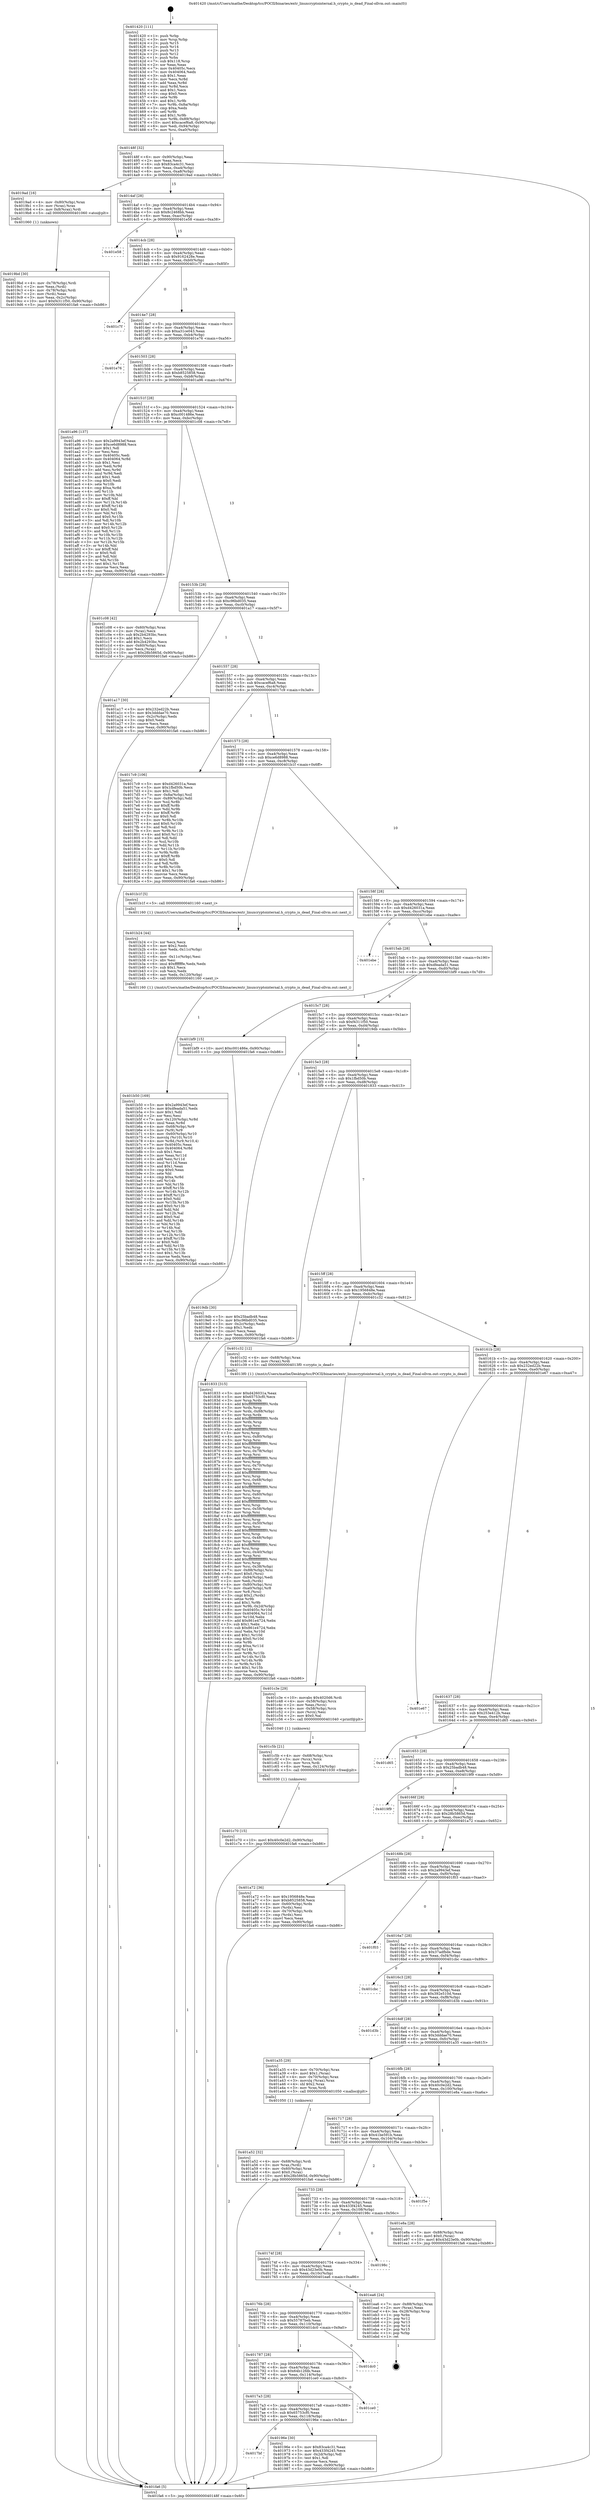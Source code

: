 digraph "0x401420" {
  label = "0x401420 (/mnt/c/Users/mathe/Desktop/tcc/POCII/binaries/extr_linuxcryptointernal.h_crypto_is_dead_Final-ollvm.out::main(0))"
  labelloc = "t"
  node[shape=record]

  Entry [label="",width=0.3,height=0.3,shape=circle,fillcolor=black,style=filled]
  "0x40148f" [label="{
     0x40148f [32]\l
     | [instrs]\l
     &nbsp;&nbsp;0x40148f \<+6\>: mov -0x90(%rbp),%eax\l
     &nbsp;&nbsp;0x401495 \<+2\>: mov %eax,%ecx\l
     &nbsp;&nbsp;0x401497 \<+6\>: sub $0x83ca4c31,%ecx\l
     &nbsp;&nbsp;0x40149d \<+6\>: mov %eax,-0xa4(%rbp)\l
     &nbsp;&nbsp;0x4014a3 \<+6\>: mov %ecx,-0xa8(%rbp)\l
     &nbsp;&nbsp;0x4014a9 \<+6\>: je 00000000004019ad \<main+0x58d\>\l
  }"]
  "0x4019ad" [label="{
     0x4019ad [16]\l
     | [instrs]\l
     &nbsp;&nbsp;0x4019ad \<+4\>: mov -0x80(%rbp),%rax\l
     &nbsp;&nbsp;0x4019b1 \<+3\>: mov (%rax),%rax\l
     &nbsp;&nbsp;0x4019b4 \<+4\>: mov 0x8(%rax),%rdi\l
     &nbsp;&nbsp;0x4019b8 \<+5\>: call 0000000000401060 \<atoi@plt\>\l
     | [calls]\l
     &nbsp;&nbsp;0x401060 \{1\} (unknown)\l
  }"]
  "0x4014af" [label="{
     0x4014af [28]\l
     | [instrs]\l
     &nbsp;&nbsp;0x4014af \<+5\>: jmp 00000000004014b4 \<main+0x94\>\l
     &nbsp;&nbsp;0x4014b4 \<+6\>: mov -0xa4(%rbp),%eax\l
     &nbsp;&nbsp;0x4014ba \<+5\>: sub $0x8c2468bb,%eax\l
     &nbsp;&nbsp;0x4014bf \<+6\>: mov %eax,-0xac(%rbp)\l
     &nbsp;&nbsp;0x4014c5 \<+6\>: je 0000000000401e58 \<main+0xa38\>\l
  }"]
  Exit [label="",width=0.3,height=0.3,shape=circle,fillcolor=black,style=filled,peripheries=2]
  "0x401e58" [label="{
     0x401e58\l
  }", style=dashed]
  "0x4014cb" [label="{
     0x4014cb [28]\l
     | [instrs]\l
     &nbsp;&nbsp;0x4014cb \<+5\>: jmp 00000000004014d0 \<main+0xb0\>\l
     &nbsp;&nbsp;0x4014d0 \<+6\>: mov -0xa4(%rbp),%eax\l
     &nbsp;&nbsp;0x4014d6 \<+5\>: sub $0x9162428e,%eax\l
     &nbsp;&nbsp;0x4014db \<+6\>: mov %eax,-0xb0(%rbp)\l
     &nbsp;&nbsp;0x4014e1 \<+6\>: je 0000000000401c7f \<main+0x85f\>\l
  }"]
  "0x401c70" [label="{
     0x401c70 [15]\l
     | [instrs]\l
     &nbsp;&nbsp;0x401c70 \<+10\>: movl $0x40c0e2d2,-0x90(%rbp)\l
     &nbsp;&nbsp;0x401c7a \<+5\>: jmp 0000000000401fa6 \<main+0xb86\>\l
  }"]
  "0x401c7f" [label="{
     0x401c7f\l
  }", style=dashed]
  "0x4014e7" [label="{
     0x4014e7 [28]\l
     | [instrs]\l
     &nbsp;&nbsp;0x4014e7 \<+5\>: jmp 00000000004014ec \<main+0xcc\>\l
     &nbsp;&nbsp;0x4014ec \<+6\>: mov -0xa4(%rbp),%eax\l
     &nbsp;&nbsp;0x4014f2 \<+5\>: sub $0xa31ce043,%eax\l
     &nbsp;&nbsp;0x4014f7 \<+6\>: mov %eax,-0xb4(%rbp)\l
     &nbsp;&nbsp;0x4014fd \<+6\>: je 0000000000401e76 \<main+0xa56\>\l
  }"]
  "0x401c5b" [label="{
     0x401c5b [21]\l
     | [instrs]\l
     &nbsp;&nbsp;0x401c5b \<+4\>: mov -0x68(%rbp),%rcx\l
     &nbsp;&nbsp;0x401c5f \<+3\>: mov (%rcx),%rcx\l
     &nbsp;&nbsp;0x401c62 \<+3\>: mov %rcx,%rdi\l
     &nbsp;&nbsp;0x401c65 \<+6\>: mov %eax,-0x124(%rbp)\l
     &nbsp;&nbsp;0x401c6b \<+5\>: call 0000000000401030 \<free@plt\>\l
     | [calls]\l
     &nbsp;&nbsp;0x401030 \{1\} (unknown)\l
  }"]
  "0x401e76" [label="{
     0x401e76\l
  }", style=dashed]
  "0x401503" [label="{
     0x401503 [28]\l
     | [instrs]\l
     &nbsp;&nbsp;0x401503 \<+5\>: jmp 0000000000401508 \<main+0xe8\>\l
     &nbsp;&nbsp;0x401508 \<+6\>: mov -0xa4(%rbp),%eax\l
     &nbsp;&nbsp;0x40150e \<+5\>: sub $0xb8525858,%eax\l
     &nbsp;&nbsp;0x401513 \<+6\>: mov %eax,-0xb8(%rbp)\l
     &nbsp;&nbsp;0x401519 \<+6\>: je 0000000000401a96 \<main+0x676\>\l
  }"]
  "0x401c3e" [label="{
     0x401c3e [29]\l
     | [instrs]\l
     &nbsp;&nbsp;0x401c3e \<+10\>: movabs $0x4020d6,%rdi\l
     &nbsp;&nbsp;0x401c48 \<+4\>: mov -0x58(%rbp),%rcx\l
     &nbsp;&nbsp;0x401c4c \<+2\>: mov %eax,(%rcx)\l
     &nbsp;&nbsp;0x401c4e \<+4\>: mov -0x58(%rbp),%rcx\l
     &nbsp;&nbsp;0x401c52 \<+2\>: mov (%rcx),%esi\l
     &nbsp;&nbsp;0x401c54 \<+2\>: mov $0x0,%al\l
     &nbsp;&nbsp;0x401c56 \<+5\>: call 0000000000401040 \<printf@plt\>\l
     | [calls]\l
     &nbsp;&nbsp;0x401040 \{1\} (unknown)\l
  }"]
  "0x401a96" [label="{
     0x401a96 [137]\l
     | [instrs]\l
     &nbsp;&nbsp;0x401a96 \<+5\>: mov $0x2a9943ef,%eax\l
     &nbsp;&nbsp;0x401a9b \<+5\>: mov $0xce6d8988,%ecx\l
     &nbsp;&nbsp;0x401aa0 \<+2\>: mov $0x1,%dl\l
     &nbsp;&nbsp;0x401aa2 \<+2\>: xor %esi,%esi\l
     &nbsp;&nbsp;0x401aa4 \<+7\>: mov 0x40405c,%edi\l
     &nbsp;&nbsp;0x401aab \<+8\>: mov 0x404064,%r8d\l
     &nbsp;&nbsp;0x401ab3 \<+3\>: sub $0x1,%esi\l
     &nbsp;&nbsp;0x401ab6 \<+3\>: mov %edi,%r9d\l
     &nbsp;&nbsp;0x401ab9 \<+3\>: add %esi,%r9d\l
     &nbsp;&nbsp;0x401abc \<+4\>: imul %r9d,%edi\l
     &nbsp;&nbsp;0x401ac0 \<+3\>: and $0x1,%edi\l
     &nbsp;&nbsp;0x401ac3 \<+3\>: cmp $0x0,%edi\l
     &nbsp;&nbsp;0x401ac6 \<+4\>: sete %r10b\l
     &nbsp;&nbsp;0x401aca \<+4\>: cmp $0xa,%r8d\l
     &nbsp;&nbsp;0x401ace \<+4\>: setl %r11b\l
     &nbsp;&nbsp;0x401ad2 \<+3\>: mov %r10b,%bl\l
     &nbsp;&nbsp;0x401ad5 \<+3\>: xor $0xff,%bl\l
     &nbsp;&nbsp;0x401ad8 \<+3\>: mov %r11b,%r14b\l
     &nbsp;&nbsp;0x401adb \<+4\>: xor $0xff,%r14b\l
     &nbsp;&nbsp;0x401adf \<+3\>: xor $0x0,%dl\l
     &nbsp;&nbsp;0x401ae2 \<+3\>: mov %bl,%r15b\l
     &nbsp;&nbsp;0x401ae5 \<+4\>: and $0x0,%r15b\l
     &nbsp;&nbsp;0x401ae9 \<+3\>: and %dl,%r10b\l
     &nbsp;&nbsp;0x401aec \<+3\>: mov %r14b,%r12b\l
     &nbsp;&nbsp;0x401aef \<+4\>: and $0x0,%r12b\l
     &nbsp;&nbsp;0x401af3 \<+3\>: and %dl,%r11b\l
     &nbsp;&nbsp;0x401af6 \<+3\>: or %r10b,%r15b\l
     &nbsp;&nbsp;0x401af9 \<+3\>: or %r11b,%r12b\l
     &nbsp;&nbsp;0x401afc \<+3\>: xor %r12b,%r15b\l
     &nbsp;&nbsp;0x401aff \<+3\>: or %r14b,%bl\l
     &nbsp;&nbsp;0x401b02 \<+3\>: xor $0xff,%bl\l
     &nbsp;&nbsp;0x401b05 \<+3\>: or $0x0,%dl\l
     &nbsp;&nbsp;0x401b08 \<+2\>: and %dl,%bl\l
     &nbsp;&nbsp;0x401b0a \<+3\>: or %bl,%r15b\l
     &nbsp;&nbsp;0x401b0d \<+4\>: test $0x1,%r15b\l
     &nbsp;&nbsp;0x401b11 \<+3\>: cmovne %ecx,%eax\l
     &nbsp;&nbsp;0x401b14 \<+6\>: mov %eax,-0x90(%rbp)\l
     &nbsp;&nbsp;0x401b1a \<+5\>: jmp 0000000000401fa6 \<main+0xb86\>\l
  }"]
  "0x40151f" [label="{
     0x40151f [28]\l
     | [instrs]\l
     &nbsp;&nbsp;0x40151f \<+5\>: jmp 0000000000401524 \<main+0x104\>\l
     &nbsp;&nbsp;0x401524 \<+6\>: mov -0xa4(%rbp),%eax\l
     &nbsp;&nbsp;0x40152a \<+5\>: sub $0xc001486e,%eax\l
     &nbsp;&nbsp;0x40152f \<+6\>: mov %eax,-0xbc(%rbp)\l
     &nbsp;&nbsp;0x401535 \<+6\>: je 0000000000401c08 \<main+0x7e8\>\l
  }"]
  "0x401b50" [label="{
     0x401b50 [169]\l
     | [instrs]\l
     &nbsp;&nbsp;0x401b50 \<+5\>: mov $0x2a9943ef,%ecx\l
     &nbsp;&nbsp;0x401b55 \<+5\>: mov $0xdfeada51,%edx\l
     &nbsp;&nbsp;0x401b5a \<+3\>: mov $0x1,%dil\l
     &nbsp;&nbsp;0x401b5d \<+2\>: xor %esi,%esi\l
     &nbsp;&nbsp;0x401b5f \<+7\>: mov -0x120(%rbp),%r8d\l
     &nbsp;&nbsp;0x401b66 \<+4\>: imul %eax,%r8d\l
     &nbsp;&nbsp;0x401b6a \<+4\>: mov -0x68(%rbp),%r9\l
     &nbsp;&nbsp;0x401b6e \<+3\>: mov (%r9),%r9\l
     &nbsp;&nbsp;0x401b71 \<+4\>: mov -0x60(%rbp),%r10\l
     &nbsp;&nbsp;0x401b75 \<+3\>: movslq (%r10),%r10\l
     &nbsp;&nbsp;0x401b78 \<+4\>: mov %r8d,(%r9,%r10,4)\l
     &nbsp;&nbsp;0x401b7c \<+7\>: mov 0x40405c,%eax\l
     &nbsp;&nbsp;0x401b83 \<+8\>: mov 0x404064,%r8d\l
     &nbsp;&nbsp;0x401b8b \<+3\>: sub $0x1,%esi\l
     &nbsp;&nbsp;0x401b8e \<+3\>: mov %eax,%r11d\l
     &nbsp;&nbsp;0x401b91 \<+3\>: add %esi,%r11d\l
     &nbsp;&nbsp;0x401b94 \<+4\>: imul %r11d,%eax\l
     &nbsp;&nbsp;0x401b98 \<+3\>: and $0x1,%eax\l
     &nbsp;&nbsp;0x401b9b \<+3\>: cmp $0x0,%eax\l
     &nbsp;&nbsp;0x401b9e \<+3\>: sete %bl\l
     &nbsp;&nbsp;0x401ba1 \<+4\>: cmp $0xa,%r8d\l
     &nbsp;&nbsp;0x401ba5 \<+4\>: setl %r14b\l
     &nbsp;&nbsp;0x401ba9 \<+3\>: mov %bl,%r15b\l
     &nbsp;&nbsp;0x401bac \<+4\>: xor $0xff,%r15b\l
     &nbsp;&nbsp;0x401bb0 \<+3\>: mov %r14b,%r12b\l
     &nbsp;&nbsp;0x401bb3 \<+4\>: xor $0xff,%r12b\l
     &nbsp;&nbsp;0x401bb7 \<+4\>: xor $0x0,%dil\l
     &nbsp;&nbsp;0x401bbb \<+3\>: mov %r15b,%r13b\l
     &nbsp;&nbsp;0x401bbe \<+4\>: and $0x0,%r13b\l
     &nbsp;&nbsp;0x401bc2 \<+3\>: and %dil,%bl\l
     &nbsp;&nbsp;0x401bc5 \<+3\>: mov %r12b,%al\l
     &nbsp;&nbsp;0x401bc8 \<+2\>: and $0x0,%al\l
     &nbsp;&nbsp;0x401bca \<+3\>: and %dil,%r14b\l
     &nbsp;&nbsp;0x401bcd \<+3\>: or %bl,%r13b\l
     &nbsp;&nbsp;0x401bd0 \<+3\>: or %r14b,%al\l
     &nbsp;&nbsp;0x401bd3 \<+3\>: xor %al,%r13b\l
     &nbsp;&nbsp;0x401bd6 \<+3\>: or %r12b,%r15b\l
     &nbsp;&nbsp;0x401bd9 \<+4\>: xor $0xff,%r15b\l
     &nbsp;&nbsp;0x401bdd \<+4\>: or $0x0,%dil\l
     &nbsp;&nbsp;0x401be1 \<+3\>: and %dil,%r15b\l
     &nbsp;&nbsp;0x401be4 \<+3\>: or %r15b,%r13b\l
     &nbsp;&nbsp;0x401be7 \<+4\>: test $0x1,%r13b\l
     &nbsp;&nbsp;0x401beb \<+3\>: cmovne %edx,%ecx\l
     &nbsp;&nbsp;0x401bee \<+6\>: mov %ecx,-0x90(%rbp)\l
     &nbsp;&nbsp;0x401bf4 \<+5\>: jmp 0000000000401fa6 \<main+0xb86\>\l
  }"]
  "0x401c08" [label="{
     0x401c08 [42]\l
     | [instrs]\l
     &nbsp;&nbsp;0x401c08 \<+4\>: mov -0x60(%rbp),%rax\l
     &nbsp;&nbsp;0x401c0c \<+2\>: mov (%rax),%ecx\l
     &nbsp;&nbsp;0x401c0e \<+6\>: sub $0x2b4293bc,%ecx\l
     &nbsp;&nbsp;0x401c14 \<+3\>: add $0x1,%ecx\l
     &nbsp;&nbsp;0x401c17 \<+6\>: add $0x2b4293bc,%ecx\l
     &nbsp;&nbsp;0x401c1d \<+4\>: mov -0x60(%rbp),%rax\l
     &nbsp;&nbsp;0x401c21 \<+2\>: mov %ecx,(%rax)\l
     &nbsp;&nbsp;0x401c23 \<+10\>: movl $0x28b5865d,-0x90(%rbp)\l
     &nbsp;&nbsp;0x401c2d \<+5\>: jmp 0000000000401fa6 \<main+0xb86\>\l
  }"]
  "0x40153b" [label="{
     0x40153b [28]\l
     | [instrs]\l
     &nbsp;&nbsp;0x40153b \<+5\>: jmp 0000000000401540 \<main+0x120\>\l
     &nbsp;&nbsp;0x401540 \<+6\>: mov -0xa4(%rbp),%eax\l
     &nbsp;&nbsp;0x401546 \<+5\>: sub $0xc96bd035,%eax\l
     &nbsp;&nbsp;0x40154b \<+6\>: mov %eax,-0xc0(%rbp)\l
     &nbsp;&nbsp;0x401551 \<+6\>: je 0000000000401a17 \<main+0x5f7\>\l
  }"]
  "0x401b24" [label="{
     0x401b24 [44]\l
     | [instrs]\l
     &nbsp;&nbsp;0x401b24 \<+2\>: xor %ecx,%ecx\l
     &nbsp;&nbsp;0x401b26 \<+5\>: mov $0x2,%edx\l
     &nbsp;&nbsp;0x401b2b \<+6\>: mov %edx,-0x11c(%rbp)\l
     &nbsp;&nbsp;0x401b31 \<+1\>: cltd\l
     &nbsp;&nbsp;0x401b32 \<+6\>: mov -0x11c(%rbp),%esi\l
     &nbsp;&nbsp;0x401b38 \<+2\>: idiv %esi\l
     &nbsp;&nbsp;0x401b3a \<+6\>: imul $0xfffffffe,%edx,%edx\l
     &nbsp;&nbsp;0x401b40 \<+3\>: sub $0x1,%ecx\l
     &nbsp;&nbsp;0x401b43 \<+2\>: sub %ecx,%edx\l
     &nbsp;&nbsp;0x401b45 \<+6\>: mov %edx,-0x120(%rbp)\l
     &nbsp;&nbsp;0x401b4b \<+5\>: call 0000000000401160 \<next_i\>\l
     | [calls]\l
     &nbsp;&nbsp;0x401160 \{1\} (/mnt/c/Users/mathe/Desktop/tcc/POCII/binaries/extr_linuxcryptointernal.h_crypto_is_dead_Final-ollvm.out::next_i)\l
  }"]
  "0x401a17" [label="{
     0x401a17 [30]\l
     | [instrs]\l
     &nbsp;&nbsp;0x401a17 \<+5\>: mov $0x232ed22b,%eax\l
     &nbsp;&nbsp;0x401a1c \<+5\>: mov $0x3dddae70,%ecx\l
     &nbsp;&nbsp;0x401a21 \<+3\>: mov -0x2c(%rbp),%edx\l
     &nbsp;&nbsp;0x401a24 \<+3\>: cmp $0x0,%edx\l
     &nbsp;&nbsp;0x401a27 \<+3\>: cmove %ecx,%eax\l
     &nbsp;&nbsp;0x401a2a \<+6\>: mov %eax,-0x90(%rbp)\l
     &nbsp;&nbsp;0x401a30 \<+5\>: jmp 0000000000401fa6 \<main+0xb86\>\l
  }"]
  "0x401557" [label="{
     0x401557 [28]\l
     | [instrs]\l
     &nbsp;&nbsp;0x401557 \<+5\>: jmp 000000000040155c \<main+0x13c\>\l
     &nbsp;&nbsp;0x40155c \<+6\>: mov -0xa4(%rbp),%eax\l
     &nbsp;&nbsp;0x401562 \<+5\>: sub $0xcacef6a8,%eax\l
     &nbsp;&nbsp;0x401567 \<+6\>: mov %eax,-0xc4(%rbp)\l
     &nbsp;&nbsp;0x40156d \<+6\>: je 00000000004017c9 \<main+0x3a9\>\l
  }"]
  "0x401a52" [label="{
     0x401a52 [32]\l
     | [instrs]\l
     &nbsp;&nbsp;0x401a52 \<+4\>: mov -0x68(%rbp),%rdi\l
     &nbsp;&nbsp;0x401a56 \<+3\>: mov %rax,(%rdi)\l
     &nbsp;&nbsp;0x401a59 \<+4\>: mov -0x60(%rbp),%rax\l
     &nbsp;&nbsp;0x401a5d \<+6\>: movl $0x0,(%rax)\l
     &nbsp;&nbsp;0x401a63 \<+10\>: movl $0x28b5865d,-0x90(%rbp)\l
     &nbsp;&nbsp;0x401a6d \<+5\>: jmp 0000000000401fa6 \<main+0xb86\>\l
  }"]
  "0x4017c9" [label="{
     0x4017c9 [106]\l
     | [instrs]\l
     &nbsp;&nbsp;0x4017c9 \<+5\>: mov $0xd426031a,%eax\l
     &nbsp;&nbsp;0x4017ce \<+5\>: mov $0x1fbd50b,%ecx\l
     &nbsp;&nbsp;0x4017d3 \<+2\>: mov $0x1,%dl\l
     &nbsp;&nbsp;0x4017d5 \<+7\>: mov -0x8a(%rbp),%sil\l
     &nbsp;&nbsp;0x4017dc \<+7\>: mov -0x89(%rbp),%dil\l
     &nbsp;&nbsp;0x4017e3 \<+3\>: mov %sil,%r8b\l
     &nbsp;&nbsp;0x4017e6 \<+4\>: xor $0xff,%r8b\l
     &nbsp;&nbsp;0x4017ea \<+3\>: mov %dil,%r9b\l
     &nbsp;&nbsp;0x4017ed \<+4\>: xor $0xff,%r9b\l
     &nbsp;&nbsp;0x4017f1 \<+3\>: xor $0x0,%dl\l
     &nbsp;&nbsp;0x4017f4 \<+3\>: mov %r8b,%r10b\l
     &nbsp;&nbsp;0x4017f7 \<+4\>: and $0x0,%r10b\l
     &nbsp;&nbsp;0x4017fb \<+3\>: and %dl,%sil\l
     &nbsp;&nbsp;0x4017fe \<+3\>: mov %r9b,%r11b\l
     &nbsp;&nbsp;0x401801 \<+4\>: and $0x0,%r11b\l
     &nbsp;&nbsp;0x401805 \<+3\>: and %dl,%dil\l
     &nbsp;&nbsp;0x401808 \<+3\>: or %sil,%r10b\l
     &nbsp;&nbsp;0x40180b \<+3\>: or %dil,%r11b\l
     &nbsp;&nbsp;0x40180e \<+3\>: xor %r11b,%r10b\l
     &nbsp;&nbsp;0x401811 \<+3\>: or %r9b,%r8b\l
     &nbsp;&nbsp;0x401814 \<+4\>: xor $0xff,%r8b\l
     &nbsp;&nbsp;0x401818 \<+3\>: or $0x0,%dl\l
     &nbsp;&nbsp;0x40181b \<+3\>: and %dl,%r8b\l
     &nbsp;&nbsp;0x40181e \<+3\>: or %r8b,%r10b\l
     &nbsp;&nbsp;0x401821 \<+4\>: test $0x1,%r10b\l
     &nbsp;&nbsp;0x401825 \<+3\>: cmovne %ecx,%eax\l
     &nbsp;&nbsp;0x401828 \<+6\>: mov %eax,-0x90(%rbp)\l
     &nbsp;&nbsp;0x40182e \<+5\>: jmp 0000000000401fa6 \<main+0xb86\>\l
  }"]
  "0x401573" [label="{
     0x401573 [28]\l
     | [instrs]\l
     &nbsp;&nbsp;0x401573 \<+5\>: jmp 0000000000401578 \<main+0x158\>\l
     &nbsp;&nbsp;0x401578 \<+6\>: mov -0xa4(%rbp),%eax\l
     &nbsp;&nbsp;0x40157e \<+5\>: sub $0xce6d8988,%eax\l
     &nbsp;&nbsp;0x401583 \<+6\>: mov %eax,-0xc8(%rbp)\l
     &nbsp;&nbsp;0x401589 \<+6\>: je 0000000000401b1f \<main+0x6ff\>\l
  }"]
  "0x401fa6" [label="{
     0x401fa6 [5]\l
     | [instrs]\l
     &nbsp;&nbsp;0x401fa6 \<+5\>: jmp 000000000040148f \<main+0x6f\>\l
  }"]
  "0x401420" [label="{
     0x401420 [111]\l
     | [instrs]\l
     &nbsp;&nbsp;0x401420 \<+1\>: push %rbp\l
     &nbsp;&nbsp;0x401421 \<+3\>: mov %rsp,%rbp\l
     &nbsp;&nbsp;0x401424 \<+2\>: push %r15\l
     &nbsp;&nbsp;0x401426 \<+2\>: push %r14\l
     &nbsp;&nbsp;0x401428 \<+2\>: push %r13\l
     &nbsp;&nbsp;0x40142a \<+2\>: push %r12\l
     &nbsp;&nbsp;0x40142c \<+1\>: push %rbx\l
     &nbsp;&nbsp;0x40142d \<+7\>: sub $0x118,%rsp\l
     &nbsp;&nbsp;0x401434 \<+2\>: xor %eax,%eax\l
     &nbsp;&nbsp;0x401436 \<+7\>: mov 0x40405c,%ecx\l
     &nbsp;&nbsp;0x40143d \<+7\>: mov 0x404064,%edx\l
     &nbsp;&nbsp;0x401444 \<+3\>: sub $0x1,%eax\l
     &nbsp;&nbsp;0x401447 \<+3\>: mov %ecx,%r8d\l
     &nbsp;&nbsp;0x40144a \<+3\>: add %eax,%r8d\l
     &nbsp;&nbsp;0x40144d \<+4\>: imul %r8d,%ecx\l
     &nbsp;&nbsp;0x401451 \<+3\>: and $0x1,%ecx\l
     &nbsp;&nbsp;0x401454 \<+3\>: cmp $0x0,%ecx\l
     &nbsp;&nbsp;0x401457 \<+4\>: sete %r9b\l
     &nbsp;&nbsp;0x40145b \<+4\>: and $0x1,%r9b\l
     &nbsp;&nbsp;0x40145f \<+7\>: mov %r9b,-0x8a(%rbp)\l
     &nbsp;&nbsp;0x401466 \<+3\>: cmp $0xa,%edx\l
     &nbsp;&nbsp;0x401469 \<+4\>: setl %r9b\l
     &nbsp;&nbsp;0x40146d \<+4\>: and $0x1,%r9b\l
     &nbsp;&nbsp;0x401471 \<+7\>: mov %r9b,-0x89(%rbp)\l
     &nbsp;&nbsp;0x401478 \<+10\>: movl $0xcacef6a8,-0x90(%rbp)\l
     &nbsp;&nbsp;0x401482 \<+6\>: mov %edi,-0x94(%rbp)\l
     &nbsp;&nbsp;0x401488 \<+7\>: mov %rsi,-0xa0(%rbp)\l
  }"]
  "0x4019bd" [label="{
     0x4019bd [30]\l
     | [instrs]\l
     &nbsp;&nbsp;0x4019bd \<+4\>: mov -0x78(%rbp),%rdi\l
     &nbsp;&nbsp;0x4019c1 \<+2\>: mov %eax,(%rdi)\l
     &nbsp;&nbsp;0x4019c3 \<+4\>: mov -0x78(%rbp),%rdi\l
     &nbsp;&nbsp;0x4019c7 \<+2\>: mov (%rdi),%eax\l
     &nbsp;&nbsp;0x4019c9 \<+3\>: mov %eax,-0x2c(%rbp)\l
     &nbsp;&nbsp;0x4019cc \<+10\>: movl $0xf4311f50,-0x90(%rbp)\l
     &nbsp;&nbsp;0x4019d6 \<+5\>: jmp 0000000000401fa6 \<main+0xb86\>\l
  }"]
  "0x401b1f" [label="{
     0x401b1f [5]\l
     | [instrs]\l
     &nbsp;&nbsp;0x401b1f \<+5\>: call 0000000000401160 \<next_i\>\l
     | [calls]\l
     &nbsp;&nbsp;0x401160 \{1\} (/mnt/c/Users/mathe/Desktop/tcc/POCII/binaries/extr_linuxcryptointernal.h_crypto_is_dead_Final-ollvm.out::next_i)\l
  }"]
  "0x40158f" [label="{
     0x40158f [28]\l
     | [instrs]\l
     &nbsp;&nbsp;0x40158f \<+5\>: jmp 0000000000401594 \<main+0x174\>\l
     &nbsp;&nbsp;0x401594 \<+6\>: mov -0xa4(%rbp),%eax\l
     &nbsp;&nbsp;0x40159a \<+5\>: sub $0xd426031a,%eax\l
     &nbsp;&nbsp;0x40159f \<+6\>: mov %eax,-0xcc(%rbp)\l
     &nbsp;&nbsp;0x4015a5 \<+6\>: je 0000000000401ebe \<main+0xa9e\>\l
  }"]
  "0x4017bf" [label="{
     0x4017bf\l
  }", style=dashed]
  "0x401ebe" [label="{
     0x401ebe\l
  }", style=dashed]
  "0x4015ab" [label="{
     0x4015ab [28]\l
     | [instrs]\l
     &nbsp;&nbsp;0x4015ab \<+5\>: jmp 00000000004015b0 \<main+0x190\>\l
     &nbsp;&nbsp;0x4015b0 \<+6\>: mov -0xa4(%rbp),%eax\l
     &nbsp;&nbsp;0x4015b6 \<+5\>: sub $0xdfeada51,%eax\l
     &nbsp;&nbsp;0x4015bb \<+6\>: mov %eax,-0xd0(%rbp)\l
     &nbsp;&nbsp;0x4015c1 \<+6\>: je 0000000000401bf9 \<main+0x7d9\>\l
  }"]
  "0x40196e" [label="{
     0x40196e [30]\l
     | [instrs]\l
     &nbsp;&nbsp;0x40196e \<+5\>: mov $0x83ca4c31,%eax\l
     &nbsp;&nbsp;0x401973 \<+5\>: mov $0x433f4245,%ecx\l
     &nbsp;&nbsp;0x401978 \<+3\>: mov -0x2d(%rbp),%dl\l
     &nbsp;&nbsp;0x40197b \<+3\>: test $0x1,%dl\l
     &nbsp;&nbsp;0x40197e \<+3\>: cmovne %ecx,%eax\l
     &nbsp;&nbsp;0x401981 \<+6\>: mov %eax,-0x90(%rbp)\l
     &nbsp;&nbsp;0x401987 \<+5\>: jmp 0000000000401fa6 \<main+0xb86\>\l
  }"]
  "0x401bf9" [label="{
     0x401bf9 [15]\l
     | [instrs]\l
     &nbsp;&nbsp;0x401bf9 \<+10\>: movl $0xc001486e,-0x90(%rbp)\l
     &nbsp;&nbsp;0x401c03 \<+5\>: jmp 0000000000401fa6 \<main+0xb86\>\l
  }"]
  "0x4015c7" [label="{
     0x4015c7 [28]\l
     | [instrs]\l
     &nbsp;&nbsp;0x4015c7 \<+5\>: jmp 00000000004015cc \<main+0x1ac\>\l
     &nbsp;&nbsp;0x4015cc \<+6\>: mov -0xa4(%rbp),%eax\l
     &nbsp;&nbsp;0x4015d2 \<+5\>: sub $0xf4311f50,%eax\l
     &nbsp;&nbsp;0x4015d7 \<+6\>: mov %eax,-0xd4(%rbp)\l
     &nbsp;&nbsp;0x4015dd \<+6\>: je 00000000004019db \<main+0x5bb\>\l
  }"]
  "0x4017a3" [label="{
     0x4017a3 [28]\l
     | [instrs]\l
     &nbsp;&nbsp;0x4017a3 \<+5\>: jmp 00000000004017a8 \<main+0x388\>\l
     &nbsp;&nbsp;0x4017a8 \<+6\>: mov -0xa4(%rbp),%eax\l
     &nbsp;&nbsp;0x4017ae \<+5\>: sub $0x65753cf0,%eax\l
     &nbsp;&nbsp;0x4017b3 \<+6\>: mov %eax,-0x118(%rbp)\l
     &nbsp;&nbsp;0x4017b9 \<+6\>: je 000000000040196e \<main+0x54e\>\l
  }"]
  "0x4019db" [label="{
     0x4019db [30]\l
     | [instrs]\l
     &nbsp;&nbsp;0x4019db \<+5\>: mov $0x25badb48,%eax\l
     &nbsp;&nbsp;0x4019e0 \<+5\>: mov $0xc96bd035,%ecx\l
     &nbsp;&nbsp;0x4019e5 \<+3\>: mov -0x2c(%rbp),%edx\l
     &nbsp;&nbsp;0x4019e8 \<+3\>: cmp $0x1,%edx\l
     &nbsp;&nbsp;0x4019eb \<+3\>: cmovl %ecx,%eax\l
     &nbsp;&nbsp;0x4019ee \<+6\>: mov %eax,-0x90(%rbp)\l
     &nbsp;&nbsp;0x4019f4 \<+5\>: jmp 0000000000401fa6 \<main+0xb86\>\l
  }"]
  "0x4015e3" [label="{
     0x4015e3 [28]\l
     | [instrs]\l
     &nbsp;&nbsp;0x4015e3 \<+5\>: jmp 00000000004015e8 \<main+0x1c8\>\l
     &nbsp;&nbsp;0x4015e8 \<+6\>: mov -0xa4(%rbp),%eax\l
     &nbsp;&nbsp;0x4015ee \<+5\>: sub $0x1fbd50b,%eax\l
     &nbsp;&nbsp;0x4015f3 \<+6\>: mov %eax,-0xd8(%rbp)\l
     &nbsp;&nbsp;0x4015f9 \<+6\>: je 0000000000401833 \<main+0x413\>\l
  }"]
  "0x401ce0" [label="{
     0x401ce0\l
  }", style=dashed]
  "0x401833" [label="{
     0x401833 [315]\l
     | [instrs]\l
     &nbsp;&nbsp;0x401833 \<+5\>: mov $0xd426031a,%eax\l
     &nbsp;&nbsp;0x401838 \<+5\>: mov $0x65753cf0,%ecx\l
     &nbsp;&nbsp;0x40183d \<+3\>: mov %rsp,%rdx\l
     &nbsp;&nbsp;0x401840 \<+4\>: add $0xfffffffffffffff0,%rdx\l
     &nbsp;&nbsp;0x401844 \<+3\>: mov %rdx,%rsp\l
     &nbsp;&nbsp;0x401847 \<+7\>: mov %rdx,-0x88(%rbp)\l
     &nbsp;&nbsp;0x40184e \<+3\>: mov %rsp,%rdx\l
     &nbsp;&nbsp;0x401851 \<+4\>: add $0xfffffffffffffff0,%rdx\l
     &nbsp;&nbsp;0x401855 \<+3\>: mov %rdx,%rsp\l
     &nbsp;&nbsp;0x401858 \<+3\>: mov %rsp,%rsi\l
     &nbsp;&nbsp;0x40185b \<+4\>: add $0xfffffffffffffff0,%rsi\l
     &nbsp;&nbsp;0x40185f \<+3\>: mov %rsi,%rsp\l
     &nbsp;&nbsp;0x401862 \<+4\>: mov %rsi,-0x80(%rbp)\l
     &nbsp;&nbsp;0x401866 \<+3\>: mov %rsp,%rsi\l
     &nbsp;&nbsp;0x401869 \<+4\>: add $0xfffffffffffffff0,%rsi\l
     &nbsp;&nbsp;0x40186d \<+3\>: mov %rsi,%rsp\l
     &nbsp;&nbsp;0x401870 \<+4\>: mov %rsi,-0x78(%rbp)\l
     &nbsp;&nbsp;0x401874 \<+3\>: mov %rsp,%rsi\l
     &nbsp;&nbsp;0x401877 \<+4\>: add $0xfffffffffffffff0,%rsi\l
     &nbsp;&nbsp;0x40187b \<+3\>: mov %rsi,%rsp\l
     &nbsp;&nbsp;0x40187e \<+4\>: mov %rsi,-0x70(%rbp)\l
     &nbsp;&nbsp;0x401882 \<+3\>: mov %rsp,%rsi\l
     &nbsp;&nbsp;0x401885 \<+4\>: add $0xfffffffffffffff0,%rsi\l
     &nbsp;&nbsp;0x401889 \<+3\>: mov %rsi,%rsp\l
     &nbsp;&nbsp;0x40188c \<+4\>: mov %rsi,-0x68(%rbp)\l
     &nbsp;&nbsp;0x401890 \<+3\>: mov %rsp,%rsi\l
     &nbsp;&nbsp;0x401893 \<+4\>: add $0xfffffffffffffff0,%rsi\l
     &nbsp;&nbsp;0x401897 \<+3\>: mov %rsi,%rsp\l
     &nbsp;&nbsp;0x40189a \<+4\>: mov %rsi,-0x60(%rbp)\l
     &nbsp;&nbsp;0x40189e \<+3\>: mov %rsp,%rsi\l
     &nbsp;&nbsp;0x4018a1 \<+4\>: add $0xfffffffffffffff0,%rsi\l
     &nbsp;&nbsp;0x4018a5 \<+3\>: mov %rsi,%rsp\l
     &nbsp;&nbsp;0x4018a8 \<+4\>: mov %rsi,-0x58(%rbp)\l
     &nbsp;&nbsp;0x4018ac \<+3\>: mov %rsp,%rsi\l
     &nbsp;&nbsp;0x4018af \<+4\>: add $0xfffffffffffffff0,%rsi\l
     &nbsp;&nbsp;0x4018b3 \<+3\>: mov %rsi,%rsp\l
     &nbsp;&nbsp;0x4018b6 \<+4\>: mov %rsi,-0x50(%rbp)\l
     &nbsp;&nbsp;0x4018ba \<+3\>: mov %rsp,%rsi\l
     &nbsp;&nbsp;0x4018bd \<+4\>: add $0xfffffffffffffff0,%rsi\l
     &nbsp;&nbsp;0x4018c1 \<+3\>: mov %rsi,%rsp\l
     &nbsp;&nbsp;0x4018c4 \<+4\>: mov %rsi,-0x48(%rbp)\l
     &nbsp;&nbsp;0x4018c8 \<+3\>: mov %rsp,%rsi\l
     &nbsp;&nbsp;0x4018cb \<+4\>: add $0xfffffffffffffff0,%rsi\l
     &nbsp;&nbsp;0x4018cf \<+3\>: mov %rsi,%rsp\l
     &nbsp;&nbsp;0x4018d2 \<+4\>: mov %rsi,-0x40(%rbp)\l
     &nbsp;&nbsp;0x4018d6 \<+3\>: mov %rsp,%rsi\l
     &nbsp;&nbsp;0x4018d9 \<+4\>: add $0xfffffffffffffff0,%rsi\l
     &nbsp;&nbsp;0x4018dd \<+3\>: mov %rsi,%rsp\l
     &nbsp;&nbsp;0x4018e0 \<+4\>: mov %rsi,-0x38(%rbp)\l
     &nbsp;&nbsp;0x4018e4 \<+7\>: mov -0x88(%rbp),%rsi\l
     &nbsp;&nbsp;0x4018eb \<+6\>: movl $0x0,(%rsi)\l
     &nbsp;&nbsp;0x4018f1 \<+6\>: mov -0x94(%rbp),%edi\l
     &nbsp;&nbsp;0x4018f7 \<+2\>: mov %edi,(%rdx)\l
     &nbsp;&nbsp;0x4018f9 \<+4\>: mov -0x80(%rbp),%rsi\l
     &nbsp;&nbsp;0x4018fd \<+7\>: mov -0xa0(%rbp),%r8\l
     &nbsp;&nbsp;0x401904 \<+3\>: mov %r8,(%rsi)\l
     &nbsp;&nbsp;0x401907 \<+3\>: cmpl $0x2,(%rdx)\l
     &nbsp;&nbsp;0x40190a \<+4\>: setne %r9b\l
     &nbsp;&nbsp;0x40190e \<+4\>: and $0x1,%r9b\l
     &nbsp;&nbsp;0x401912 \<+4\>: mov %r9b,-0x2d(%rbp)\l
     &nbsp;&nbsp;0x401916 \<+8\>: mov 0x40405c,%r10d\l
     &nbsp;&nbsp;0x40191e \<+8\>: mov 0x404064,%r11d\l
     &nbsp;&nbsp;0x401926 \<+3\>: mov %r10d,%ebx\l
     &nbsp;&nbsp;0x401929 \<+6\>: add $0x861e4724,%ebx\l
     &nbsp;&nbsp;0x40192f \<+3\>: sub $0x1,%ebx\l
     &nbsp;&nbsp;0x401932 \<+6\>: sub $0x861e4724,%ebx\l
     &nbsp;&nbsp;0x401938 \<+4\>: imul %ebx,%r10d\l
     &nbsp;&nbsp;0x40193c \<+4\>: and $0x1,%r10d\l
     &nbsp;&nbsp;0x401940 \<+4\>: cmp $0x0,%r10d\l
     &nbsp;&nbsp;0x401944 \<+4\>: sete %r9b\l
     &nbsp;&nbsp;0x401948 \<+4\>: cmp $0xa,%r11d\l
     &nbsp;&nbsp;0x40194c \<+4\>: setl %r14b\l
     &nbsp;&nbsp;0x401950 \<+3\>: mov %r9b,%r15b\l
     &nbsp;&nbsp;0x401953 \<+3\>: and %r14b,%r15b\l
     &nbsp;&nbsp;0x401956 \<+3\>: xor %r14b,%r9b\l
     &nbsp;&nbsp;0x401959 \<+3\>: or %r9b,%r15b\l
     &nbsp;&nbsp;0x40195c \<+4\>: test $0x1,%r15b\l
     &nbsp;&nbsp;0x401960 \<+3\>: cmovne %ecx,%eax\l
     &nbsp;&nbsp;0x401963 \<+6\>: mov %eax,-0x90(%rbp)\l
     &nbsp;&nbsp;0x401969 \<+5\>: jmp 0000000000401fa6 \<main+0xb86\>\l
  }"]
  "0x4015ff" [label="{
     0x4015ff [28]\l
     | [instrs]\l
     &nbsp;&nbsp;0x4015ff \<+5\>: jmp 0000000000401604 \<main+0x1e4\>\l
     &nbsp;&nbsp;0x401604 \<+6\>: mov -0xa4(%rbp),%eax\l
     &nbsp;&nbsp;0x40160a \<+5\>: sub $0x1956848e,%eax\l
     &nbsp;&nbsp;0x40160f \<+6\>: mov %eax,-0xdc(%rbp)\l
     &nbsp;&nbsp;0x401615 \<+6\>: je 0000000000401c32 \<main+0x812\>\l
  }"]
  "0x401787" [label="{
     0x401787 [28]\l
     | [instrs]\l
     &nbsp;&nbsp;0x401787 \<+5\>: jmp 000000000040178c \<main+0x36c\>\l
     &nbsp;&nbsp;0x40178c \<+6\>: mov -0xa4(%rbp),%eax\l
     &nbsp;&nbsp;0x401792 \<+5\>: sub $0x64b12fdb,%eax\l
     &nbsp;&nbsp;0x401797 \<+6\>: mov %eax,-0x114(%rbp)\l
     &nbsp;&nbsp;0x40179d \<+6\>: je 0000000000401ce0 \<main+0x8c0\>\l
  }"]
  "0x401dc0" [label="{
     0x401dc0\l
  }", style=dashed]
  "0x401c32" [label="{
     0x401c32 [12]\l
     | [instrs]\l
     &nbsp;&nbsp;0x401c32 \<+4\>: mov -0x68(%rbp),%rax\l
     &nbsp;&nbsp;0x401c36 \<+3\>: mov (%rax),%rdi\l
     &nbsp;&nbsp;0x401c39 \<+5\>: call 00000000004013f0 \<crypto_is_dead\>\l
     | [calls]\l
     &nbsp;&nbsp;0x4013f0 \{1\} (/mnt/c/Users/mathe/Desktop/tcc/POCII/binaries/extr_linuxcryptointernal.h_crypto_is_dead_Final-ollvm.out::crypto_is_dead)\l
  }"]
  "0x40161b" [label="{
     0x40161b [28]\l
     | [instrs]\l
     &nbsp;&nbsp;0x40161b \<+5\>: jmp 0000000000401620 \<main+0x200\>\l
     &nbsp;&nbsp;0x401620 \<+6\>: mov -0xa4(%rbp),%eax\l
     &nbsp;&nbsp;0x401626 \<+5\>: sub $0x232ed22b,%eax\l
     &nbsp;&nbsp;0x40162b \<+6\>: mov %eax,-0xe0(%rbp)\l
     &nbsp;&nbsp;0x401631 \<+6\>: je 0000000000401e67 \<main+0xa47\>\l
  }"]
  "0x40176b" [label="{
     0x40176b [28]\l
     | [instrs]\l
     &nbsp;&nbsp;0x40176b \<+5\>: jmp 0000000000401770 \<main+0x350\>\l
     &nbsp;&nbsp;0x401770 \<+6\>: mov -0xa4(%rbp),%eax\l
     &nbsp;&nbsp;0x401776 \<+5\>: sub $0x55787beb,%eax\l
     &nbsp;&nbsp;0x40177b \<+6\>: mov %eax,-0x110(%rbp)\l
     &nbsp;&nbsp;0x401781 \<+6\>: je 0000000000401dc0 \<main+0x9a0\>\l
  }"]
  "0x401e67" [label="{
     0x401e67\l
  }", style=dashed]
  "0x401637" [label="{
     0x401637 [28]\l
     | [instrs]\l
     &nbsp;&nbsp;0x401637 \<+5\>: jmp 000000000040163c \<main+0x21c\>\l
     &nbsp;&nbsp;0x40163c \<+6\>: mov -0xa4(%rbp),%eax\l
     &nbsp;&nbsp;0x401642 \<+5\>: sub $0x253e412b,%eax\l
     &nbsp;&nbsp;0x401647 \<+6\>: mov %eax,-0xe4(%rbp)\l
     &nbsp;&nbsp;0x40164d \<+6\>: je 0000000000401d65 \<main+0x945\>\l
  }"]
  "0x401ea6" [label="{
     0x401ea6 [24]\l
     | [instrs]\l
     &nbsp;&nbsp;0x401ea6 \<+7\>: mov -0x88(%rbp),%rax\l
     &nbsp;&nbsp;0x401ead \<+2\>: mov (%rax),%eax\l
     &nbsp;&nbsp;0x401eaf \<+4\>: lea -0x28(%rbp),%rsp\l
     &nbsp;&nbsp;0x401eb3 \<+1\>: pop %rbx\l
     &nbsp;&nbsp;0x401eb4 \<+2\>: pop %r12\l
     &nbsp;&nbsp;0x401eb6 \<+2\>: pop %r13\l
     &nbsp;&nbsp;0x401eb8 \<+2\>: pop %r14\l
     &nbsp;&nbsp;0x401eba \<+2\>: pop %r15\l
     &nbsp;&nbsp;0x401ebc \<+1\>: pop %rbp\l
     &nbsp;&nbsp;0x401ebd \<+1\>: ret\l
  }"]
  "0x401d65" [label="{
     0x401d65\l
  }", style=dashed]
  "0x401653" [label="{
     0x401653 [28]\l
     | [instrs]\l
     &nbsp;&nbsp;0x401653 \<+5\>: jmp 0000000000401658 \<main+0x238\>\l
     &nbsp;&nbsp;0x401658 \<+6\>: mov -0xa4(%rbp),%eax\l
     &nbsp;&nbsp;0x40165e \<+5\>: sub $0x25badb48,%eax\l
     &nbsp;&nbsp;0x401663 \<+6\>: mov %eax,-0xe8(%rbp)\l
     &nbsp;&nbsp;0x401669 \<+6\>: je 00000000004019f9 \<main+0x5d9\>\l
  }"]
  "0x40174f" [label="{
     0x40174f [28]\l
     | [instrs]\l
     &nbsp;&nbsp;0x40174f \<+5\>: jmp 0000000000401754 \<main+0x334\>\l
     &nbsp;&nbsp;0x401754 \<+6\>: mov -0xa4(%rbp),%eax\l
     &nbsp;&nbsp;0x40175a \<+5\>: sub $0x43d23e0b,%eax\l
     &nbsp;&nbsp;0x40175f \<+6\>: mov %eax,-0x10c(%rbp)\l
     &nbsp;&nbsp;0x401765 \<+6\>: je 0000000000401ea6 \<main+0xa86\>\l
  }"]
  "0x4019f9" [label="{
     0x4019f9\l
  }", style=dashed]
  "0x40166f" [label="{
     0x40166f [28]\l
     | [instrs]\l
     &nbsp;&nbsp;0x40166f \<+5\>: jmp 0000000000401674 \<main+0x254\>\l
     &nbsp;&nbsp;0x401674 \<+6\>: mov -0xa4(%rbp),%eax\l
     &nbsp;&nbsp;0x40167a \<+5\>: sub $0x28b5865d,%eax\l
     &nbsp;&nbsp;0x40167f \<+6\>: mov %eax,-0xec(%rbp)\l
     &nbsp;&nbsp;0x401685 \<+6\>: je 0000000000401a72 \<main+0x652\>\l
  }"]
  "0x40198c" [label="{
     0x40198c\l
  }", style=dashed]
  "0x401a72" [label="{
     0x401a72 [36]\l
     | [instrs]\l
     &nbsp;&nbsp;0x401a72 \<+5\>: mov $0x1956848e,%eax\l
     &nbsp;&nbsp;0x401a77 \<+5\>: mov $0xb8525858,%ecx\l
     &nbsp;&nbsp;0x401a7c \<+4\>: mov -0x60(%rbp),%rdx\l
     &nbsp;&nbsp;0x401a80 \<+2\>: mov (%rdx),%esi\l
     &nbsp;&nbsp;0x401a82 \<+4\>: mov -0x70(%rbp),%rdx\l
     &nbsp;&nbsp;0x401a86 \<+2\>: cmp (%rdx),%esi\l
     &nbsp;&nbsp;0x401a88 \<+3\>: cmovl %ecx,%eax\l
     &nbsp;&nbsp;0x401a8b \<+6\>: mov %eax,-0x90(%rbp)\l
     &nbsp;&nbsp;0x401a91 \<+5\>: jmp 0000000000401fa6 \<main+0xb86\>\l
  }"]
  "0x40168b" [label="{
     0x40168b [28]\l
     | [instrs]\l
     &nbsp;&nbsp;0x40168b \<+5\>: jmp 0000000000401690 \<main+0x270\>\l
     &nbsp;&nbsp;0x401690 \<+6\>: mov -0xa4(%rbp),%eax\l
     &nbsp;&nbsp;0x401696 \<+5\>: sub $0x2a9943ef,%eax\l
     &nbsp;&nbsp;0x40169b \<+6\>: mov %eax,-0xf0(%rbp)\l
     &nbsp;&nbsp;0x4016a1 \<+6\>: je 0000000000401f03 \<main+0xae3\>\l
  }"]
  "0x401733" [label="{
     0x401733 [28]\l
     | [instrs]\l
     &nbsp;&nbsp;0x401733 \<+5\>: jmp 0000000000401738 \<main+0x318\>\l
     &nbsp;&nbsp;0x401738 \<+6\>: mov -0xa4(%rbp),%eax\l
     &nbsp;&nbsp;0x40173e \<+5\>: sub $0x433f4245,%eax\l
     &nbsp;&nbsp;0x401743 \<+6\>: mov %eax,-0x108(%rbp)\l
     &nbsp;&nbsp;0x401749 \<+6\>: je 000000000040198c \<main+0x56c\>\l
  }"]
  "0x401f03" [label="{
     0x401f03\l
  }", style=dashed]
  "0x4016a7" [label="{
     0x4016a7 [28]\l
     | [instrs]\l
     &nbsp;&nbsp;0x4016a7 \<+5\>: jmp 00000000004016ac \<main+0x28c\>\l
     &nbsp;&nbsp;0x4016ac \<+6\>: mov -0xa4(%rbp),%eax\l
     &nbsp;&nbsp;0x4016b2 \<+5\>: sub $0x37adfbde,%eax\l
     &nbsp;&nbsp;0x4016b7 \<+6\>: mov %eax,-0xf4(%rbp)\l
     &nbsp;&nbsp;0x4016bd \<+6\>: je 0000000000401cbc \<main+0x89c\>\l
  }"]
  "0x401f5e" [label="{
     0x401f5e\l
  }", style=dashed]
  "0x401cbc" [label="{
     0x401cbc\l
  }", style=dashed]
  "0x4016c3" [label="{
     0x4016c3 [28]\l
     | [instrs]\l
     &nbsp;&nbsp;0x4016c3 \<+5\>: jmp 00000000004016c8 \<main+0x2a8\>\l
     &nbsp;&nbsp;0x4016c8 \<+6\>: mov -0xa4(%rbp),%eax\l
     &nbsp;&nbsp;0x4016ce \<+5\>: sub $0x392e510d,%eax\l
     &nbsp;&nbsp;0x4016d3 \<+6\>: mov %eax,-0xf8(%rbp)\l
     &nbsp;&nbsp;0x4016d9 \<+6\>: je 0000000000401d3b \<main+0x91b\>\l
  }"]
  "0x401717" [label="{
     0x401717 [28]\l
     | [instrs]\l
     &nbsp;&nbsp;0x401717 \<+5\>: jmp 000000000040171c \<main+0x2fc\>\l
     &nbsp;&nbsp;0x40171c \<+6\>: mov -0xa4(%rbp),%eax\l
     &nbsp;&nbsp;0x401722 \<+5\>: sub $0x41be591b,%eax\l
     &nbsp;&nbsp;0x401727 \<+6\>: mov %eax,-0x104(%rbp)\l
     &nbsp;&nbsp;0x40172d \<+6\>: je 0000000000401f5e \<main+0xb3e\>\l
  }"]
  "0x401d3b" [label="{
     0x401d3b\l
  }", style=dashed]
  "0x4016df" [label="{
     0x4016df [28]\l
     | [instrs]\l
     &nbsp;&nbsp;0x4016df \<+5\>: jmp 00000000004016e4 \<main+0x2c4\>\l
     &nbsp;&nbsp;0x4016e4 \<+6\>: mov -0xa4(%rbp),%eax\l
     &nbsp;&nbsp;0x4016ea \<+5\>: sub $0x3dddae70,%eax\l
     &nbsp;&nbsp;0x4016ef \<+6\>: mov %eax,-0xfc(%rbp)\l
     &nbsp;&nbsp;0x4016f5 \<+6\>: je 0000000000401a35 \<main+0x615\>\l
  }"]
  "0x401e8a" [label="{
     0x401e8a [28]\l
     | [instrs]\l
     &nbsp;&nbsp;0x401e8a \<+7\>: mov -0x88(%rbp),%rax\l
     &nbsp;&nbsp;0x401e91 \<+6\>: movl $0x0,(%rax)\l
     &nbsp;&nbsp;0x401e97 \<+10\>: movl $0x43d23e0b,-0x90(%rbp)\l
     &nbsp;&nbsp;0x401ea1 \<+5\>: jmp 0000000000401fa6 \<main+0xb86\>\l
  }"]
  "0x401a35" [label="{
     0x401a35 [29]\l
     | [instrs]\l
     &nbsp;&nbsp;0x401a35 \<+4\>: mov -0x70(%rbp),%rax\l
     &nbsp;&nbsp;0x401a39 \<+6\>: movl $0x1,(%rax)\l
     &nbsp;&nbsp;0x401a3f \<+4\>: mov -0x70(%rbp),%rax\l
     &nbsp;&nbsp;0x401a43 \<+3\>: movslq (%rax),%rax\l
     &nbsp;&nbsp;0x401a46 \<+4\>: shl $0x2,%rax\l
     &nbsp;&nbsp;0x401a4a \<+3\>: mov %rax,%rdi\l
     &nbsp;&nbsp;0x401a4d \<+5\>: call 0000000000401050 \<malloc@plt\>\l
     | [calls]\l
     &nbsp;&nbsp;0x401050 \{1\} (unknown)\l
  }"]
  "0x4016fb" [label="{
     0x4016fb [28]\l
     | [instrs]\l
     &nbsp;&nbsp;0x4016fb \<+5\>: jmp 0000000000401700 \<main+0x2e0\>\l
     &nbsp;&nbsp;0x401700 \<+6\>: mov -0xa4(%rbp),%eax\l
     &nbsp;&nbsp;0x401706 \<+5\>: sub $0x40c0e2d2,%eax\l
     &nbsp;&nbsp;0x40170b \<+6\>: mov %eax,-0x100(%rbp)\l
     &nbsp;&nbsp;0x401711 \<+6\>: je 0000000000401e8a \<main+0xa6a\>\l
  }"]
  Entry -> "0x401420" [label=" 1"]
  "0x40148f" -> "0x4019ad" [label=" 1"]
  "0x40148f" -> "0x4014af" [label=" 15"]
  "0x401ea6" -> Exit [label=" 1"]
  "0x4014af" -> "0x401e58" [label=" 0"]
  "0x4014af" -> "0x4014cb" [label=" 15"]
  "0x401e8a" -> "0x401fa6" [label=" 1"]
  "0x4014cb" -> "0x401c7f" [label=" 0"]
  "0x4014cb" -> "0x4014e7" [label=" 15"]
  "0x401c70" -> "0x401fa6" [label=" 1"]
  "0x4014e7" -> "0x401e76" [label=" 0"]
  "0x4014e7" -> "0x401503" [label=" 15"]
  "0x401c5b" -> "0x401c70" [label=" 1"]
  "0x401503" -> "0x401a96" [label=" 1"]
  "0x401503" -> "0x40151f" [label=" 14"]
  "0x401c3e" -> "0x401c5b" [label=" 1"]
  "0x40151f" -> "0x401c08" [label=" 1"]
  "0x40151f" -> "0x40153b" [label=" 13"]
  "0x401c32" -> "0x401c3e" [label=" 1"]
  "0x40153b" -> "0x401a17" [label=" 1"]
  "0x40153b" -> "0x401557" [label=" 12"]
  "0x401c08" -> "0x401fa6" [label=" 1"]
  "0x401557" -> "0x4017c9" [label=" 1"]
  "0x401557" -> "0x401573" [label=" 11"]
  "0x4017c9" -> "0x401fa6" [label=" 1"]
  "0x401420" -> "0x40148f" [label=" 1"]
  "0x401fa6" -> "0x40148f" [label=" 15"]
  "0x401bf9" -> "0x401fa6" [label=" 1"]
  "0x401573" -> "0x401b1f" [label=" 1"]
  "0x401573" -> "0x40158f" [label=" 10"]
  "0x401b50" -> "0x401fa6" [label=" 1"]
  "0x40158f" -> "0x401ebe" [label=" 0"]
  "0x40158f" -> "0x4015ab" [label=" 10"]
  "0x401b24" -> "0x401b50" [label=" 1"]
  "0x4015ab" -> "0x401bf9" [label=" 1"]
  "0x4015ab" -> "0x4015c7" [label=" 9"]
  "0x401b1f" -> "0x401b24" [label=" 1"]
  "0x4015c7" -> "0x4019db" [label=" 1"]
  "0x4015c7" -> "0x4015e3" [label=" 8"]
  "0x401a72" -> "0x401fa6" [label=" 2"]
  "0x4015e3" -> "0x401833" [label=" 1"]
  "0x4015e3" -> "0x4015ff" [label=" 7"]
  "0x401a52" -> "0x401fa6" [label=" 1"]
  "0x401833" -> "0x401fa6" [label=" 1"]
  "0x401a17" -> "0x401fa6" [label=" 1"]
  "0x4015ff" -> "0x401c32" [label=" 1"]
  "0x4015ff" -> "0x40161b" [label=" 6"]
  "0x4019db" -> "0x401fa6" [label=" 1"]
  "0x40161b" -> "0x401e67" [label=" 0"]
  "0x40161b" -> "0x401637" [label=" 6"]
  "0x4019ad" -> "0x4019bd" [label=" 1"]
  "0x401637" -> "0x401d65" [label=" 0"]
  "0x401637" -> "0x401653" [label=" 6"]
  "0x40196e" -> "0x401fa6" [label=" 1"]
  "0x401653" -> "0x4019f9" [label=" 0"]
  "0x401653" -> "0x40166f" [label=" 6"]
  "0x4017a3" -> "0x40196e" [label=" 1"]
  "0x40166f" -> "0x401a72" [label=" 2"]
  "0x40166f" -> "0x40168b" [label=" 4"]
  "0x401a96" -> "0x401fa6" [label=" 1"]
  "0x40168b" -> "0x401f03" [label=" 0"]
  "0x40168b" -> "0x4016a7" [label=" 4"]
  "0x401787" -> "0x401ce0" [label=" 0"]
  "0x4016a7" -> "0x401cbc" [label=" 0"]
  "0x4016a7" -> "0x4016c3" [label=" 4"]
  "0x401a35" -> "0x401a52" [label=" 1"]
  "0x4016c3" -> "0x401d3b" [label=" 0"]
  "0x4016c3" -> "0x4016df" [label=" 4"]
  "0x40176b" -> "0x401dc0" [label=" 0"]
  "0x4016df" -> "0x401a35" [label=" 1"]
  "0x4016df" -> "0x4016fb" [label=" 3"]
  "0x4019bd" -> "0x401fa6" [label=" 1"]
  "0x4016fb" -> "0x401e8a" [label=" 1"]
  "0x4016fb" -> "0x401717" [label=" 2"]
  "0x40176b" -> "0x401787" [label=" 1"]
  "0x401717" -> "0x401f5e" [label=" 0"]
  "0x401717" -> "0x401733" [label=" 2"]
  "0x401787" -> "0x4017a3" [label=" 1"]
  "0x401733" -> "0x40198c" [label=" 0"]
  "0x401733" -> "0x40174f" [label=" 2"]
  "0x4017a3" -> "0x4017bf" [label=" 0"]
  "0x40174f" -> "0x401ea6" [label=" 1"]
  "0x40174f" -> "0x40176b" [label=" 1"]
}
